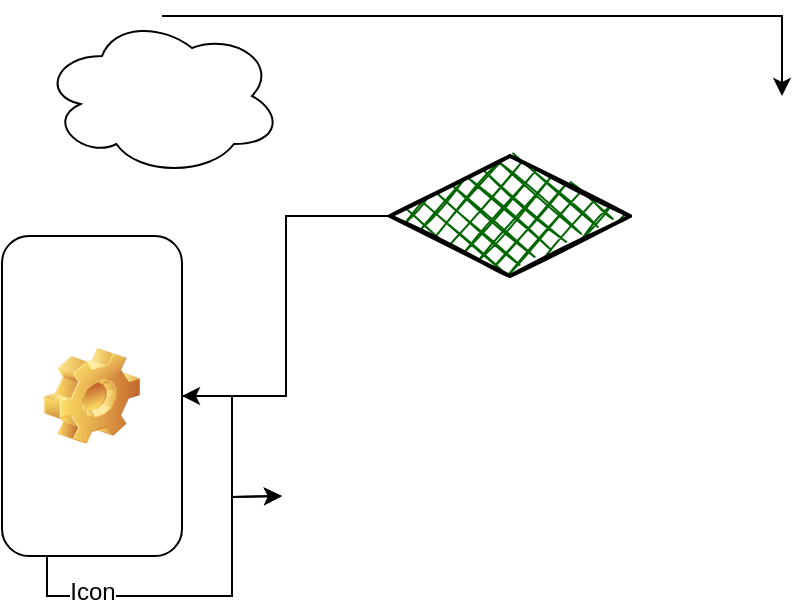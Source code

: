 <mxfile version="14.9.2" type="github"><diagram id="UMTel5TSvY5GZ0CwDa4z" name="Page-1"><mxGraphModel dx="946" dy="523" grid="1" gridSize="10" guides="1" tooltips="1" connect="1" arrows="1" fold="1" page="1" pageScale="1" pageWidth="827" pageHeight="1169" math="0" shadow="0"><root><mxCell id="0"/><mxCell id="1" parent="0"/><mxCell id="uOjlh7S6rnriR2Y5ZvoT-2" style="edgeStyle=orthogonalEdgeStyle;rounded=0;orthogonalLoop=1;jettySize=auto;html=1;exitX=1;exitY=0.5;exitDx=0;exitDy=0;" parent="1" source="uOjlh7S6rnriR2Y5ZvoT-1" edge="1"><mxGeometry relative="1" as="geometry"><mxPoint x="240" y="270" as="targetPoint"/></mxGeometry></mxCell><mxCell id="uOjlh7S6rnriR2Y5ZvoT-3" style="edgeStyle=orthogonalEdgeStyle;rounded=0;orthogonalLoop=1;jettySize=auto;html=1;exitX=0.25;exitY=1;exitDx=0;exitDy=0;" parent="1" source="uOjlh7S6rnriR2Y5ZvoT-1" edge="1"><mxGeometry relative="1" as="geometry"><mxPoint x="240" y="270" as="targetPoint"/></mxGeometry></mxCell><mxCell id="uOjlh7S6rnriR2Y5ZvoT-1" value="Icon" style="icon;html=1;image=img/clipart/Gear_128x128.png" parent="1" vertex="1"><mxGeometry x="100" y="140" width="90" height="160" as="geometry"/></mxCell><mxCell id="uOjlh7S6rnriR2Y5ZvoT-5" value="" style="edgeStyle=orthogonalEdgeStyle;rounded=0;orthogonalLoop=1;jettySize=auto;html=1;" parent="1" source="uOjlh7S6rnriR2Y5ZvoT-4" target="uOjlh7S6rnriR2Y5ZvoT-1" edge="1"><mxGeometry relative="1" as="geometry"/></mxCell><mxCell id="uOjlh7S6rnriR2Y5ZvoT-4" value="" style="rhombus;whiteSpace=wrap;html=1;strokeWidth=2;fillWeight=-1;hachureGap=8;fillStyle=cross-hatch;fillColor=#006600;sketch=1;" parent="1" vertex="1"><mxGeometry x="294" y="100" width="120" height="60" as="geometry"/></mxCell><mxCell id="4YQk6HbkjyVyfZo_KsOx-2" style="edgeStyle=orthogonalEdgeStyle;rounded=0;orthogonalLoop=1;jettySize=auto;html=1;" edge="1" parent="1" source="4YQk6HbkjyVyfZo_KsOx-1"><mxGeometry relative="1" as="geometry"><mxPoint x="490" y="70" as="targetPoint"/><Array as="points"><mxPoint x="490" y="30"/></Array></mxGeometry></mxCell><mxCell id="4YQk6HbkjyVyfZo_KsOx-1" value="" style="ellipse;shape=cloud;whiteSpace=wrap;html=1;" vertex="1" parent="1"><mxGeometry x="120" y="30" width="120" height="80" as="geometry"/></mxCell></root></mxGraphModel></diagram></mxfile>